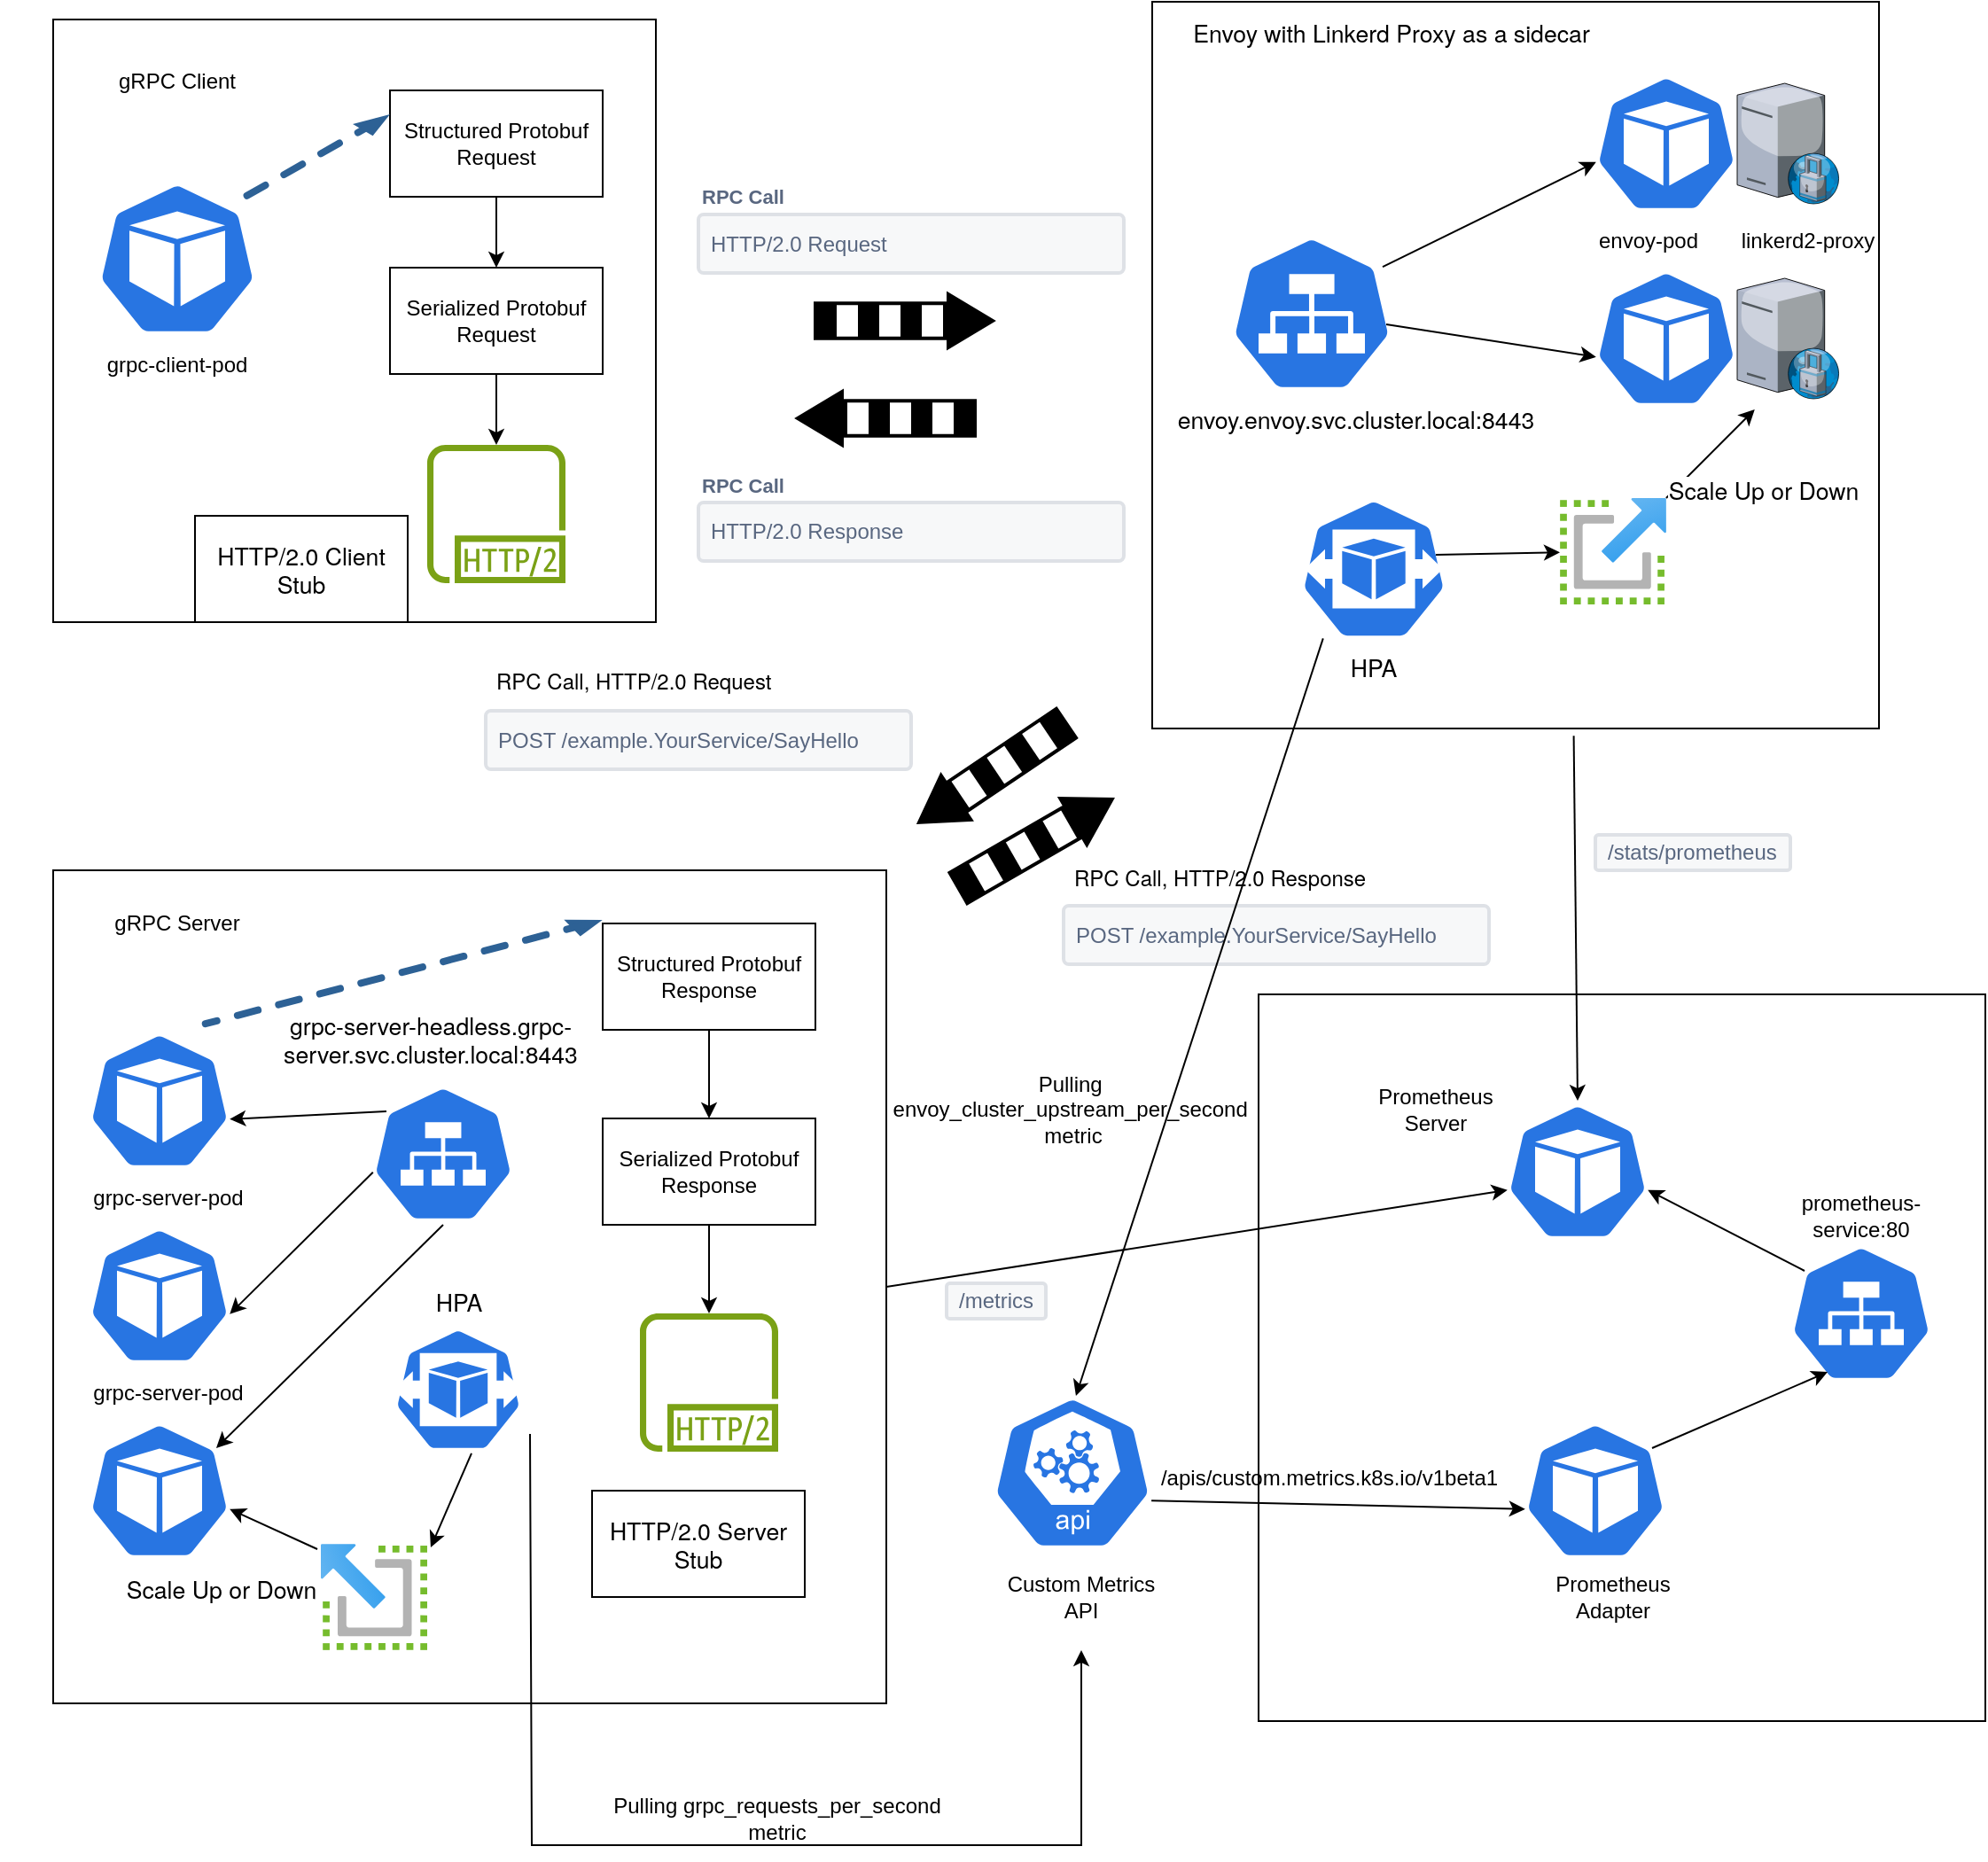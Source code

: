 <mxfile version="22.0.4" type="device">
  <diagram name="Page-1" id="N5Q_urzB3sijw5tgfWox">
    <mxGraphModel dx="1026" dy="655" grid="1" gridSize="10" guides="1" tooltips="1" connect="1" arrows="1" fold="1" page="1" pageScale="1" pageWidth="827" pageHeight="1169" math="0" shadow="0">
      <root>
        <mxCell id="0" />
        <mxCell id="1" parent="0" />
        <mxCell id="jXOrpQiIvjn3FiTN3Y6k-3" value="" style="whiteSpace=wrap;html=1;aspect=fixed;" vertex="1" parent="1">
          <mxGeometry x="50" y="60" width="340" height="340" as="geometry" />
        </mxCell>
        <mxCell id="jXOrpQiIvjn3FiTN3Y6k-4" value="gRPC Client" style="text;html=1;strokeColor=none;fillColor=none;align=center;verticalAlign=middle;whiteSpace=wrap;rounded=0;strokeWidth=4;" vertex="1" parent="1">
          <mxGeometry x="70" y="80" width="100" height="30" as="geometry" />
        </mxCell>
        <mxCell id="jXOrpQiIvjn3FiTN3Y6k-5" value="" style="sketch=0;html=1;dashed=0;whitespace=wrap;fillColor=#2875E2;strokeColor=#ffffff;points=[[0.005,0.63,0],[0.1,0.2,0],[0.9,0.2,0],[0.5,0,0],[0.995,0.63,0],[0.72,0.99,0],[0.5,1,0],[0.28,0.99,0]];verticalLabelPosition=bottom;align=center;verticalAlign=top;shape=mxgraph.kubernetes.icon;prIcon=pod" vertex="1" parent="1">
          <mxGeometry x="75" y="150" width="90" height="90" as="geometry" />
        </mxCell>
        <mxCell id="jXOrpQiIvjn3FiTN3Y6k-6" value="Structured Protobuf Request" style="rounded=0;whiteSpace=wrap;html=1;" vertex="1" parent="1">
          <mxGeometry x="240" y="100" width="120" height="60" as="geometry" />
        </mxCell>
        <mxCell id="jXOrpQiIvjn3FiTN3Y6k-15" value="" style="edgeStyle=orthogonalEdgeStyle;rounded=0;orthogonalLoop=1;jettySize=auto;html=1;" edge="1" parent="1" source="jXOrpQiIvjn3FiTN3Y6k-7" target="jXOrpQiIvjn3FiTN3Y6k-8">
          <mxGeometry relative="1" as="geometry" />
        </mxCell>
        <mxCell id="jXOrpQiIvjn3FiTN3Y6k-7" value="Serialized Protobuf Request" style="rounded=0;whiteSpace=wrap;html=1;" vertex="1" parent="1">
          <mxGeometry x="240" y="200" width="120" height="60" as="geometry" />
        </mxCell>
        <mxCell id="jXOrpQiIvjn3FiTN3Y6k-8" value="" style="sketch=0;outlineConnect=0;fontColor=#232F3E;gradientColor=none;fillColor=#7AA116;strokeColor=none;dashed=0;verticalLabelPosition=bottom;verticalAlign=top;align=center;html=1;fontSize=12;fontStyle=0;aspect=fixed;pointerEvents=1;shape=mxgraph.aws4.http2_protocol;" vertex="1" parent="1">
          <mxGeometry x="261" y="300" width="78" height="78" as="geometry" />
        </mxCell>
        <mxCell id="jXOrpQiIvjn3FiTN3Y6k-9" value="&lt;p style=&quot;-webkit-tap-highlight-color: transparent; box-sizing: border-box; margin: 0px; padding: 0px; font-family: &amp;quot;Helvetica Neue&amp;quot;, Helvetica, &amp;quot;PingFang SC&amp;quot;, &amp;quot;Hiragino Sans GB&amp;quot;, &amp;quot;Microsoft YaHei&amp;quot;, &amp;quot;\5 FAE8F6F96C59ED1&amp;quot;, Arial, sans-serif; background-color: rgb(255, 255, 255); line-height: 1.2; font-size: 10pt;&quot;&gt;HTTP/2.0 Client Stub&lt;/p&gt;" style="rounded=0;whiteSpace=wrap;html=1;" vertex="1" parent="1">
          <mxGeometry x="130" y="340" width="120" height="60" as="geometry" />
        </mxCell>
        <mxCell id="jXOrpQiIvjn3FiTN3Y6k-14" value="" style="endArrow=classic;html=1;rounded=0;exitX=0.5;exitY=1;exitDx=0;exitDy=0;" edge="1" parent="1" source="jXOrpQiIvjn3FiTN3Y6k-6" target="jXOrpQiIvjn3FiTN3Y6k-7">
          <mxGeometry width="50" height="50" relative="1" as="geometry">
            <mxPoint x="440" y="300" as="sourcePoint" />
            <mxPoint x="490" y="250" as="targetPoint" />
          </mxGeometry>
        </mxCell>
        <mxCell id="jXOrpQiIvjn3FiTN3Y6k-16" value="grpc-client-pod" style="text;html=1;strokeColor=none;fillColor=none;align=center;verticalAlign=middle;whiteSpace=wrap;rounded=0;strokeWidth=4;" vertex="1" parent="1">
          <mxGeometry x="70" y="240" width="100" height="30" as="geometry" />
        </mxCell>
        <mxCell id="jXOrpQiIvjn3FiTN3Y6k-17" value="" style="verticalLabelPosition=bottom;html=1;verticalAlign=top;strokeWidth=1;align=center;outlineConnect=0;dashed=0;outlineConnect=0;shape=mxgraph.aws3d.dashedEdge2;strokeColor=#2D6195;aspect=fixed;" vertex="1" parent="1">
          <mxGeometry x="158.29" y="113.46" width="81.71" height="46.54" as="geometry" />
        </mxCell>
        <mxCell id="jXOrpQiIvjn3FiTN3Y6k-18" value="" style="whiteSpace=wrap;html=1;aspect=fixed;" vertex="1" parent="1">
          <mxGeometry x="670" y="50" width="410" height="410" as="geometry" />
        </mxCell>
        <mxCell id="jXOrpQiIvjn3FiTN3Y6k-19" value="" style="verticalLabelPosition=bottom;html=1;verticalAlign=top;strokeWidth=2;shape=mxgraph.lean_mapping.push_arrow;" vertex="1" parent="1">
          <mxGeometry x="480" y="215" width="100" height="30" as="geometry" />
        </mxCell>
        <mxCell id="jXOrpQiIvjn3FiTN3Y6k-21" value="" style="verticalLabelPosition=bottom;html=1;verticalAlign=top;strokeWidth=2;shape=mxgraph.lean_mapping.push_arrow;rotation=-180;" vertex="1" parent="1">
          <mxGeometry x="470" y="270" width="100" height="30" as="geometry" />
        </mxCell>
        <mxCell id="jXOrpQiIvjn3FiTN3Y6k-22" value="" style="sketch=0;html=1;dashed=0;whitespace=wrap;fillColor=#2875E2;strokeColor=#ffffff;points=[[0.005,0.63,0],[0.1,0.2,0],[0.9,0.2,0],[0.5,0,0],[0.995,0.63,0],[0.72,0.99,0],[0.5,1,0],[0.28,0.99,0]];verticalLabelPosition=bottom;align=center;verticalAlign=top;shape=mxgraph.kubernetes.icon;prIcon=pod" vertex="1" parent="1">
          <mxGeometry x="920" y="90" width="80" height="80" as="geometry" />
        </mxCell>
        <mxCell id="jXOrpQiIvjn3FiTN3Y6k-24" value="" style="sketch=0;html=1;dashed=0;whitespace=wrap;fillColor=#2875E2;strokeColor=#ffffff;points=[[0.005,0.63,0],[0.1,0.2,0],[0.9,0.2,0],[0.5,0,0],[0.995,0.63,0],[0.72,0.99,0],[0.5,1,0],[0.28,0.99,0]];verticalLabelPosition=bottom;align=center;verticalAlign=top;shape=mxgraph.kubernetes.icon;prIcon=pod" vertex="1" parent="1">
          <mxGeometry x="920" y="200" width="80" height="80" as="geometry" />
        </mxCell>
        <mxCell id="jXOrpQiIvjn3FiTN3Y6k-25" value="" style="verticalLabelPosition=bottom;sketch=0;aspect=fixed;html=1;verticalAlign=top;strokeColor=none;align=center;outlineConnect=0;shape=mxgraph.citrix.proxy_server;" vertex="1" parent="1">
          <mxGeometry x="1000" y="96" width="57.8" height="68" as="geometry" />
        </mxCell>
        <mxCell id="jXOrpQiIvjn3FiTN3Y6k-26" value="" style="verticalLabelPosition=bottom;sketch=0;aspect=fixed;html=1;verticalAlign=top;strokeColor=none;align=center;outlineConnect=0;shape=mxgraph.citrix.proxy_server;" vertex="1" parent="1">
          <mxGeometry x="1000" y="206" width="57.8" height="68" as="geometry" />
        </mxCell>
        <mxCell id="jXOrpQiIvjn3FiTN3Y6k-27" value="envoy-pod" style="text;html=1;strokeColor=none;fillColor=none;align=center;verticalAlign=middle;whiteSpace=wrap;rounded=0;strokeWidth=4;" vertex="1" parent="1">
          <mxGeometry x="900" y="170" width="100" height="30" as="geometry" />
        </mxCell>
        <mxCell id="jXOrpQiIvjn3FiTN3Y6k-28" value="linkerd2-proxy" style="text;html=1;strokeColor=none;fillColor=none;align=center;verticalAlign=middle;whiteSpace=wrap;rounded=0;strokeWidth=4;" vertex="1" parent="1">
          <mxGeometry x="990" y="170" width="100" height="30" as="geometry" />
        </mxCell>
        <mxCell id="jXOrpQiIvjn3FiTN3Y6k-29" value="&lt;p style=&quot;-webkit-tap-highlight-color: transparent; box-sizing: border-box; margin: 0px; padding: 0px; font-family: &amp;quot;Helvetica Neue&amp;quot;, Helvetica, &amp;quot;PingFang SC&amp;quot;, &amp;quot;Hiragino Sans GB&amp;quot;, &amp;quot;Microsoft YaHei&amp;quot;, &amp;quot;\5 FAE8F6F96C59ED1&amp;quot;, Arial, sans-serif; background-color: rgb(255, 255, 255); line-height: 1.2; font-size: 10pt;&quot;&gt;Envoy with Linkerd Proxy as a sidecar&lt;/p&gt;&lt;div&gt;&lt;span style=&quot;-webkit-tap-highlight-color: transparent; box-sizing: border-box; font-family: Arial; font-size: 10pt;&quot;&gt;&lt;br&gt;&lt;/span&gt;&lt;/div&gt;" style="text;html=1;strokeColor=none;fillColor=none;align=center;verticalAlign=middle;whiteSpace=wrap;rounded=0;strokeWidth=4;" vertex="1" parent="1">
          <mxGeometry x="680" y="60" width="250" height="30" as="geometry" />
        </mxCell>
        <mxCell id="jXOrpQiIvjn3FiTN3Y6k-30" value="" style="sketch=0;html=1;dashed=0;whitespace=wrap;fillColor=#2875E2;strokeColor=#ffffff;points=[[0.005,0.63,0],[0.1,0.2,0],[0.9,0.2,0],[0.5,0,0],[0.995,0.63,0],[0.72,0.99,0],[0.5,1,0],[0.28,0.99,0]];verticalLabelPosition=bottom;align=center;verticalAlign=top;shape=mxgraph.kubernetes.icon;prIcon=svc" vertex="1" parent="1">
          <mxGeometry x="710" y="182" width="100" height="88" as="geometry" />
        </mxCell>
        <mxCell id="jXOrpQiIvjn3FiTN3Y6k-31" value="&lt;p style=&quot;-webkit-tap-highlight-color: transparent; box-sizing: border-box; margin: 0px; padding: 0px; font-family: &amp;quot;Helvetica Neue&amp;quot;, Helvetica, &amp;quot;PingFang SC&amp;quot;, &amp;quot;Hiragino Sans GB&amp;quot;, &amp;quot;Microsoft YaHei&amp;quot;, &amp;quot;\5 FAE8F6F96C59ED1&amp;quot;, Arial, sans-serif; background-color: rgb(255, 255, 255); line-height: 1.2; font-size: 10pt;&quot;&gt;envoy.envoy.svc.cluster.local:8443&lt;br&gt;&lt;/p&gt;" style="text;html=1;strokeColor=none;fillColor=none;align=center;verticalAlign=middle;whiteSpace=wrap;rounded=0;strokeWidth=4;" vertex="1" parent="1">
          <mxGeometry x="660" y="270" width="250" height="30" as="geometry" />
        </mxCell>
        <mxCell id="jXOrpQiIvjn3FiTN3Y6k-32" value="" style="sketch=0;html=1;dashed=0;whitespace=wrap;fillColor=#2875E2;strokeColor=#ffffff;points=[[0.005,0.63,0],[0.1,0.2,0],[0.9,0.2,0],[0.5,0,0],[0.995,0.63,0],[0.72,0.99,0],[0.5,1,0],[0.28,0.99,0]];verticalLabelPosition=bottom;align=center;verticalAlign=top;shape=mxgraph.kubernetes.icon;prIcon=hpa" vertex="1" parent="1">
          <mxGeometry x="730" y="330" width="130" height="80" as="geometry" />
        </mxCell>
        <mxCell id="jXOrpQiIvjn3FiTN3Y6k-33" value="&lt;p style=&quot;-webkit-tap-highlight-color: transparent; box-sizing: border-box; margin: 0px; padding: 0px; font-family: &amp;quot;Helvetica Neue&amp;quot;, Helvetica, &amp;quot;PingFang SC&amp;quot;, &amp;quot;Hiragino Sans GB&amp;quot;, &amp;quot;Microsoft YaHei&amp;quot;, &amp;quot;\5 FAE8F6F96C59ED1&amp;quot;, Arial, sans-serif; background-color: rgb(255, 255, 255); line-height: 1.2; font-size: 10pt;&quot;&gt;HPA&lt;br&gt;&lt;/p&gt;" style="text;html=1;strokeColor=none;fillColor=none;align=center;verticalAlign=middle;whiteSpace=wrap;rounded=0;strokeWidth=4;" vertex="1" parent="1">
          <mxGeometry x="670" y="410" width="250" height="30" as="geometry" />
        </mxCell>
        <mxCell id="jXOrpQiIvjn3FiTN3Y6k-34" value="" style="endArrow=classic;html=1;rounded=0;entryX=0.005;entryY=0.63;entryDx=0;entryDy=0;entryPerimeter=0;exitX=0.9;exitY=0.2;exitDx=0;exitDy=0;exitPerimeter=0;" edge="1" parent="1" source="jXOrpQiIvjn3FiTN3Y6k-30" target="jXOrpQiIvjn3FiTN3Y6k-22">
          <mxGeometry width="50" height="50" relative="1" as="geometry">
            <mxPoint x="820" y="190" as="sourcePoint" />
            <mxPoint x="870" y="140" as="targetPoint" />
          </mxGeometry>
        </mxCell>
        <mxCell id="jXOrpQiIvjn3FiTN3Y6k-35" value="" style="endArrow=classic;html=1;rounded=0;entryX=0.005;entryY=0.63;entryDx=0;entryDy=0;entryPerimeter=0;exitX=0.92;exitY=0.568;exitDx=0;exitDy=0;exitPerimeter=0;" edge="1" parent="1" source="jXOrpQiIvjn3FiTN3Y6k-30" target="jXOrpQiIvjn3FiTN3Y6k-24">
          <mxGeometry width="50" height="50" relative="1" as="geometry">
            <mxPoint x="820" y="209" as="sourcePoint" />
            <mxPoint x="930" y="150" as="targetPoint" />
          </mxGeometry>
        </mxCell>
        <mxCell id="jXOrpQiIvjn3FiTN3Y6k-36" value="" style="image;aspect=fixed;html=1;points=[];align=center;fontSize=12;image=img/lib/azure2/general/Scale.svg;" vertex="1" parent="1">
          <mxGeometry x="900" y="330" width="60" height="60" as="geometry" />
        </mxCell>
        <mxCell id="jXOrpQiIvjn3FiTN3Y6k-37" value="" style="endArrow=classic;html=1;rounded=0;exitX=0.769;exitY=0.4;exitDx=0;exitDy=0;exitPerimeter=0;" edge="1" parent="1" source="jXOrpQiIvjn3FiTN3Y6k-32" target="jXOrpQiIvjn3FiTN3Y6k-36">
          <mxGeometry width="50" height="50" relative="1" as="geometry">
            <mxPoint x="840" y="400" as="sourcePoint" />
            <mxPoint x="890" y="350" as="targetPoint" />
          </mxGeometry>
        </mxCell>
        <mxCell id="jXOrpQiIvjn3FiTN3Y6k-38" value="" style="endArrow=classic;html=1;rounded=0;entryX=0.829;entryY=0.561;entryDx=0;entryDy=0;entryPerimeter=0;" edge="1" parent="1" source="jXOrpQiIvjn3FiTN3Y6k-36" target="jXOrpQiIvjn3FiTN3Y6k-18">
          <mxGeometry width="50" height="50" relative="1" as="geometry">
            <mxPoint x="950" y="311" as="sourcePoint" />
            <mxPoint x="1020" y="310" as="targetPoint" />
          </mxGeometry>
        </mxCell>
        <mxCell id="jXOrpQiIvjn3FiTN3Y6k-39" value="&lt;p style=&quot;-webkit-tap-highlight-color: transparent; box-sizing: border-box; margin: 0px; padding: 0px; font-family: &amp;quot;Helvetica Neue&amp;quot;, Helvetica, &amp;quot;PingFang SC&amp;quot;, &amp;quot;Hiragino Sans GB&amp;quot;, &amp;quot;Microsoft YaHei&amp;quot;, &amp;quot;\5 FAE8F6F96C59ED1&amp;quot;, Arial, sans-serif; background-color: rgb(255, 255, 255); line-height: 1.2; font-size: 10pt;&quot;&gt;Scale Up or Down&lt;br&gt;&lt;/p&gt;" style="text;html=1;strokeColor=none;fillColor=none;align=center;verticalAlign=middle;whiteSpace=wrap;rounded=0;strokeWidth=4;" vertex="1" parent="1">
          <mxGeometry x="890" y="310" width="250" height="30" as="geometry" />
        </mxCell>
        <mxCell id="jXOrpQiIvjn3FiTN3Y6k-40" value="RPC Call" style="fillColor=none;strokeColor=none;html=1;fontSize=11;fontStyle=0;align=left;fontColor=#596780;fontStyle=1;fontSize=11" vertex="1" parent="1">
          <mxGeometry x="414" y="150" width="240" height="20" as="geometry" />
        </mxCell>
        <mxCell id="jXOrpQiIvjn3FiTN3Y6k-41" value="HTTP/2.0 Request" style="rounded=1;arcSize=9;fillColor=#F7F8F9;align=left;spacingLeft=5;strokeColor=#DEE1E6;html=1;strokeWidth=2;fontColor=#596780;fontSize=12" vertex="1" parent="1">
          <mxGeometry x="414" y="170" width="240" height="33" as="geometry" />
        </mxCell>
        <mxCell id="jXOrpQiIvjn3FiTN3Y6k-43" value="RPC Call" style="fillColor=none;strokeColor=none;html=1;fontSize=11;fontStyle=0;align=left;fontColor=#596780;fontStyle=1;fontSize=11" vertex="1" parent="1">
          <mxGeometry x="414" y="312.5" width="240" height="20" as="geometry" />
        </mxCell>
        <mxCell id="jXOrpQiIvjn3FiTN3Y6k-44" value="HTTP/2.0 Response" style="rounded=1;arcSize=9;fillColor=#F7F8F9;align=left;spacingLeft=5;strokeColor=#DEE1E6;html=1;strokeWidth=2;fontColor=#596780;fontSize=12" vertex="1" parent="1">
          <mxGeometry x="414" y="332.5" width="240" height="33" as="geometry" />
        </mxCell>
        <mxCell id="jXOrpQiIvjn3FiTN3Y6k-45" value="" style="whiteSpace=wrap;html=1;aspect=fixed;" vertex="1" parent="1">
          <mxGeometry x="50" y="540" width="470" height="470" as="geometry" />
        </mxCell>
        <mxCell id="jXOrpQiIvjn3FiTN3Y6k-46" value="" style="verticalLabelPosition=bottom;html=1;verticalAlign=top;strokeWidth=2;shape=mxgraph.lean_mapping.push_arrow;rotation=-214;" vertex="1" parent="1">
          <mxGeometry x="530" y="470" width="100" height="30" as="geometry" />
        </mxCell>
        <mxCell id="jXOrpQiIvjn3FiTN3Y6k-47" value="" style="verticalLabelPosition=bottom;html=1;verticalAlign=top;strokeWidth=2;shape=mxgraph.lean_mapping.push_arrow;rotation=-30;" vertex="1" parent="1">
          <mxGeometry x="554" y="510" width="100" height="30" as="geometry" />
        </mxCell>
        <mxCell id="jXOrpQiIvjn3FiTN3Y6k-48" value="&lt;p style=&quot;-webkit-tap-highlight-color: transparent; box-sizing: border-box; margin: 0px 4px; padding: 0px; color: rgb(0, 0, 0); font-family: &amp;quot;Helvetica Neue&amp;quot;, Helvetica, &amp;quot;PingFang SC&amp;quot;, &amp;quot;Hiragino Sans GB&amp;quot;, &amp;quot;Microsoft YaHei&amp;quot;, &amp;quot;\5 FAE8F6F96C59ED1&amp;quot;, Arial, sans-serif; font-weight: 400; background-color: rgb(255, 255, 255); text-align: center; line-height: 1.2; font-size: 9pt;&quot;&gt;RPC Call, HTTP/2.0 Request&lt;/p&gt;&lt;div&gt;&lt;span style=&quot;-webkit-tap-highlight-color: transparent; box-sizing: border-box; font-family: Arial; font-size: 9pt;&quot;&gt;&lt;br&gt;&lt;/span&gt;&lt;/div&gt;" style="fillColor=none;strokeColor=none;html=1;fontSize=11;fontStyle=0;align=left;fontColor=#596780;fontStyle=1;fontSize=11" vertex="1" parent="1">
          <mxGeometry x="294" y="430" width="240" height="20" as="geometry" />
        </mxCell>
        <mxCell id="jXOrpQiIvjn3FiTN3Y6k-49" value="POST /example.YourService/SayHello" style="rounded=1;arcSize=9;fillColor=#F7F8F9;align=left;spacingLeft=5;strokeColor=#DEE1E6;html=1;strokeWidth=2;fontColor=#596780;fontSize=12" vertex="1" parent="1">
          <mxGeometry x="294" y="450" width="240" height="33" as="geometry" />
        </mxCell>
        <mxCell id="jXOrpQiIvjn3FiTN3Y6k-50" value="&lt;p style=&quot;border-color: var(--border-color); -webkit-tap-highlight-color: transparent; box-sizing: border-box; margin: 0px 4px; padding: 0px; color: rgb(0, 0, 0); font-family: &amp;quot;Helvetica Neue&amp;quot;, Helvetica, &amp;quot;PingFang SC&amp;quot;, &amp;quot;Hiragino Sans GB&amp;quot;, &amp;quot;Microsoft YaHei&amp;quot;, &amp;quot;\5 FAE8F6F96C59ED1&amp;quot;, Arial, sans-serif; font-weight: 400; background-color: rgb(255, 255, 255); text-align: center; line-height: 1.2; font-size: 9pt;&quot;&gt;RPC Call, HTTP/2.0 Response&lt;/p&gt;&lt;div&gt;&lt;br&gt;&lt;/div&gt;" style="fillColor=none;strokeColor=none;html=1;fontSize=11;fontStyle=0;align=left;fontColor=#596780;fontStyle=1;fontSize=11" vertex="1" parent="1">
          <mxGeometry x="620" y="540" width="240" height="20" as="geometry" />
        </mxCell>
        <mxCell id="jXOrpQiIvjn3FiTN3Y6k-51" value="POST /example.YourService/SayHello" style="rounded=1;arcSize=9;fillColor=#F7F8F9;align=left;spacingLeft=5;strokeColor=#DEE1E6;html=1;strokeWidth=2;fontColor=#596780;fontSize=12" vertex="1" parent="1">
          <mxGeometry x="620" y="560" width="240" height="33" as="geometry" />
        </mxCell>
        <mxCell id="jXOrpQiIvjn3FiTN3Y6k-52" value="" style="sketch=0;html=1;dashed=0;whitespace=wrap;fillColor=#2875E2;strokeColor=#ffffff;points=[[0.005,0.63,0],[0.1,0.2,0],[0.9,0.2,0],[0.5,0,0],[0.995,0.63,0],[0.72,0.99,0],[0.5,1,0],[0.28,0.99,0]];verticalLabelPosition=bottom;align=center;verticalAlign=top;shape=mxgraph.kubernetes.icon;prIcon=pod" vertex="1" parent="1">
          <mxGeometry x="70" y="630" width="80" height="80" as="geometry" />
        </mxCell>
        <mxCell id="jXOrpQiIvjn3FiTN3Y6k-53" value="" style="sketch=0;html=1;dashed=0;whitespace=wrap;fillColor=#2875E2;strokeColor=#ffffff;points=[[0.005,0.63,0],[0.1,0.2,0],[0.9,0.2,0],[0.5,0,0],[0.995,0.63,0],[0.72,0.99,0],[0.5,1,0],[0.28,0.99,0]];verticalLabelPosition=bottom;align=center;verticalAlign=top;shape=mxgraph.kubernetes.icon;prIcon=pod" vertex="1" parent="1">
          <mxGeometry x="70" y="850" width="80" height="80" as="geometry" />
        </mxCell>
        <mxCell id="jXOrpQiIvjn3FiTN3Y6k-54" value="" style="sketch=0;html=1;dashed=0;whitespace=wrap;fillColor=#2875E2;strokeColor=#ffffff;points=[[0.005,0.63,0],[0.1,0.2,0],[0.9,0.2,0],[0.5,0,0],[0.995,0.63,0],[0.72,0.99,0],[0.5,1,0],[0.28,0.99,0]];verticalLabelPosition=bottom;align=center;verticalAlign=top;shape=mxgraph.kubernetes.icon;prIcon=pod" vertex="1" parent="1">
          <mxGeometry x="70" y="740" width="80" height="80" as="geometry" />
        </mxCell>
        <mxCell id="jXOrpQiIvjn3FiTN3Y6k-55" value="gRPC Server" style="text;html=1;strokeColor=none;fillColor=none;align=center;verticalAlign=middle;whiteSpace=wrap;rounded=0;strokeWidth=4;" vertex="1" parent="1">
          <mxGeometry x="70" y="555" width="100" height="30" as="geometry" />
        </mxCell>
        <mxCell id="jXOrpQiIvjn3FiTN3Y6k-56" value="grpc-server-pod" style="text;html=1;strokeColor=none;fillColor=none;align=center;verticalAlign=middle;whiteSpace=wrap;rounded=0;strokeWidth=4;" vertex="1" parent="1">
          <mxGeometry x="65" y="710" width="100" height="30" as="geometry" />
        </mxCell>
        <mxCell id="jXOrpQiIvjn3FiTN3Y6k-57" value="grpc-server-pod" style="text;html=1;strokeColor=none;fillColor=none;align=center;verticalAlign=middle;whiteSpace=wrap;rounded=0;strokeWidth=4;" vertex="1" parent="1">
          <mxGeometry x="65" y="820" width="100" height="30" as="geometry" />
        </mxCell>
        <mxCell id="jXOrpQiIvjn3FiTN3Y6k-58" value="" style="sketch=0;html=1;dashed=0;whitespace=wrap;fillColor=#2875E2;strokeColor=#ffffff;points=[[0.005,0.63,0],[0.1,0.2,0],[0.9,0.2,0],[0.5,0,0],[0.995,0.63,0],[0.72,0.99,0],[0.5,1,0],[0.28,0.99,0]];verticalLabelPosition=bottom;align=center;verticalAlign=top;shape=mxgraph.kubernetes.icon;prIcon=svc" vertex="1" parent="1">
          <mxGeometry x="230" y="660" width="80" height="80" as="geometry" />
        </mxCell>
        <mxCell id="jXOrpQiIvjn3FiTN3Y6k-59" value="&lt;p style=&quot;-webkit-tap-highlight-color: transparent; box-sizing: border-box; margin: 0px; padding: 0px; font-family: &amp;quot;Helvetica Neue&amp;quot;, Helvetica, &amp;quot;PingFang SC&amp;quot;, &amp;quot;Hiragino Sans GB&amp;quot;, &amp;quot;Microsoft YaHei&amp;quot;, &amp;quot;\5 FAE8F6F96C59ED1&amp;quot;, Arial, sans-serif; background-color: rgb(255, 255, 255); line-height: 1.2; font-size: 10pt;&quot;&gt;grpc-server-headless.grpc-server.svc.cluster.local:8443&lt;br&gt;&lt;/p&gt;" style="text;html=1;strokeColor=none;fillColor=none;align=center;verticalAlign=middle;whiteSpace=wrap;rounded=0;strokeWidth=4;" vertex="1" parent="1">
          <mxGeometry x="158.29" y="620" width="210" height="30" as="geometry" />
        </mxCell>
        <mxCell id="jXOrpQiIvjn3FiTN3Y6k-60" value="" style="endArrow=classic;html=1;rounded=0;exitX=0.005;exitY=0.63;exitDx=0;exitDy=0;exitPerimeter=0;entryX=0.995;entryY=0.63;entryDx=0;entryDy=0;entryPerimeter=0;" edge="1" parent="1" source="jXOrpQiIvjn3FiTN3Y6k-58" target="jXOrpQiIvjn3FiTN3Y6k-54">
          <mxGeometry width="50" height="50" relative="1" as="geometry">
            <mxPoint x="180" y="790" as="sourcePoint" />
            <mxPoint x="230" y="740" as="targetPoint" />
          </mxGeometry>
        </mxCell>
        <mxCell id="jXOrpQiIvjn3FiTN3Y6k-61" value="" style="endArrow=classic;html=1;rounded=0;exitX=0.1;exitY=0.2;exitDx=0;exitDy=0;exitPerimeter=0;entryX=0.995;entryY=0.63;entryDx=0;entryDy=0;entryPerimeter=0;" edge="1" parent="1" source="jXOrpQiIvjn3FiTN3Y6k-58" target="jXOrpQiIvjn3FiTN3Y6k-52">
          <mxGeometry width="50" height="50" relative="1" as="geometry">
            <mxPoint x="250" y="810" as="sourcePoint" />
            <mxPoint x="160" y="800" as="targetPoint" />
          </mxGeometry>
        </mxCell>
        <mxCell id="jXOrpQiIvjn3FiTN3Y6k-62" value="" style="endArrow=classic;html=1;rounded=0;exitX=0.5;exitY=1;exitDx=0;exitDy=0;entryX=0.9;entryY=0.2;entryDx=0;entryDy=0;entryPerimeter=0;exitPerimeter=0;" edge="1" parent="1" source="jXOrpQiIvjn3FiTN3Y6k-58" target="jXOrpQiIvjn3FiTN3Y6k-53">
          <mxGeometry width="50" height="50" relative="1" as="geometry">
            <mxPoint x="268" y="956" as="sourcePoint" />
            <mxPoint x="170" y="870" as="targetPoint" />
          </mxGeometry>
        </mxCell>
        <mxCell id="jXOrpQiIvjn3FiTN3Y6k-63" value="Structured Protobuf Response" style="rounded=0;whiteSpace=wrap;html=1;" vertex="1" parent="1">
          <mxGeometry x="360" y="570" width="120" height="60" as="geometry" />
        </mxCell>
        <mxCell id="jXOrpQiIvjn3FiTN3Y6k-70" value="" style="edgeStyle=orthogonalEdgeStyle;rounded=0;orthogonalLoop=1;jettySize=auto;html=1;" edge="1" parent="1" source="jXOrpQiIvjn3FiTN3Y6k-66" target="jXOrpQiIvjn3FiTN3Y6k-67">
          <mxGeometry relative="1" as="geometry" />
        </mxCell>
        <mxCell id="jXOrpQiIvjn3FiTN3Y6k-66" value="Serialized Protobuf Response" style="rounded=0;whiteSpace=wrap;html=1;" vertex="1" parent="1">
          <mxGeometry x="360" y="680" width="120" height="60" as="geometry" />
        </mxCell>
        <mxCell id="jXOrpQiIvjn3FiTN3Y6k-67" value="" style="sketch=0;outlineConnect=0;fontColor=#232F3E;gradientColor=none;fillColor=#7AA116;strokeColor=none;dashed=0;verticalLabelPosition=bottom;verticalAlign=top;align=center;html=1;fontSize=12;fontStyle=0;aspect=fixed;pointerEvents=1;shape=mxgraph.aws4.http2_protocol;" vertex="1" parent="1">
          <mxGeometry x="381" y="790" width="78" height="78" as="geometry" />
        </mxCell>
        <mxCell id="jXOrpQiIvjn3FiTN3Y6k-68" value="&lt;p style=&quot;-webkit-tap-highlight-color: transparent; box-sizing: border-box; margin: 0px; padding: 0px; font-family: &amp;quot;Helvetica Neue&amp;quot;, Helvetica, &amp;quot;PingFang SC&amp;quot;, &amp;quot;Hiragino Sans GB&amp;quot;, &amp;quot;Microsoft YaHei&amp;quot;, &amp;quot;\5 FAE8F6F96C59ED1&amp;quot;, Arial, sans-serif; background-color: rgb(255, 255, 255); line-height: 1.2; font-size: 10pt;&quot;&gt;HTTP/2.0 Server Stub&lt;/p&gt;" style="rounded=0;whiteSpace=wrap;html=1;" vertex="1" parent="1">
          <mxGeometry x="354" y="890" width="120" height="60" as="geometry" />
        </mxCell>
        <mxCell id="jXOrpQiIvjn3FiTN3Y6k-69" value="" style="endArrow=classic;html=1;rounded=0;exitX=0.5;exitY=1;exitDx=0;exitDy=0;entryX=0.5;entryY=0;entryDx=0;entryDy=0;" edge="1" parent="1" source="jXOrpQiIvjn3FiTN3Y6k-63" target="jXOrpQiIvjn3FiTN3Y6k-66">
          <mxGeometry width="50" height="50" relative="1" as="geometry">
            <mxPoint x="510" y="700" as="sourcePoint" />
            <mxPoint x="560" y="650" as="targetPoint" />
          </mxGeometry>
        </mxCell>
        <mxCell id="jXOrpQiIvjn3FiTN3Y6k-71" value="" style="sketch=0;html=1;dashed=0;whitespace=wrap;fillColor=#2875E2;strokeColor=#ffffff;points=[[0.005,0.63,0],[0.1,0.2,0],[0.9,0.2,0],[0.5,0,0],[0.995,0.63,0],[0.72,0.99,0],[0.5,1,0],[0.28,0.99,0]];verticalLabelPosition=bottom;align=center;verticalAlign=top;shape=mxgraph.kubernetes.icon;prIcon=hpa" vertex="1" parent="1">
          <mxGeometry x="218" y="798" width="121" height="70" as="geometry" />
        </mxCell>
        <mxCell id="jXOrpQiIvjn3FiTN3Y6k-72" value="&lt;p style=&quot;-webkit-tap-highlight-color: transparent; box-sizing: border-box; margin: 0px; padding: 0px; font-family: &amp;quot;Helvetica Neue&amp;quot;, Helvetica, &amp;quot;PingFang SC&amp;quot;, &amp;quot;Hiragino Sans GB&amp;quot;, &amp;quot;Microsoft YaHei&amp;quot;, &amp;quot;\5 FAE8F6F96C59ED1&amp;quot;, Arial, sans-serif; background-color: rgb(255, 255, 255); line-height: 1.2; font-size: 10pt;&quot;&gt;HPA&lt;br&gt;&lt;/p&gt;" style="text;html=1;strokeColor=none;fillColor=none;align=center;verticalAlign=middle;whiteSpace=wrap;rounded=0;strokeWidth=4;" vertex="1" parent="1">
          <mxGeometry x="153.5" y="768" width="250" height="30" as="geometry" />
        </mxCell>
        <mxCell id="jXOrpQiIvjn3FiTN3Y6k-73" value="" style="image;aspect=fixed;html=1;points=[];align=center;fontSize=12;image=img/lib/azure2/general/Scale.svg;rotation=-90;" vertex="1" parent="1">
          <mxGeometry x="201" y="920" width="60" height="60" as="geometry" />
        </mxCell>
        <mxCell id="jXOrpQiIvjn3FiTN3Y6k-74" value="&lt;p style=&quot;-webkit-tap-highlight-color: transparent; box-sizing: border-box; margin: 0px; padding: 0px; font-family: &amp;quot;Helvetica Neue&amp;quot;, Helvetica, &amp;quot;PingFang SC&amp;quot;, &amp;quot;Hiragino Sans GB&amp;quot;, &amp;quot;Microsoft YaHei&amp;quot;, &amp;quot;\5 FAE8F6F96C59ED1&amp;quot;, Arial, sans-serif; background-color: rgb(255, 255, 255); line-height: 1.2; font-size: 10pt;&quot;&gt;Scale Up or Down&lt;br&gt;&lt;/p&gt;" style="text;html=1;strokeColor=none;fillColor=none;align=center;verticalAlign=middle;whiteSpace=wrap;rounded=0;strokeWidth=4;" vertex="1" parent="1">
          <mxGeometry x="20" y="930" width="250" height="30" as="geometry" />
        </mxCell>
        <mxCell id="jXOrpQiIvjn3FiTN3Y6k-75" value="" style="endArrow=classic;html=1;rounded=0;exitX=0.95;exitY=-0.033;exitDx=0;exitDy=0;exitPerimeter=0;entryX=0.995;entryY=0.63;entryDx=0;entryDy=0;entryPerimeter=0;" edge="1" parent="1" source="jXOrpQiIvjn3FiTN3Y6k-73" target="jXOrpQiIvjn3FiTN3Y6k-53">
          <mxGeometry width="50" height="50" relative="1" as="geometry">
            <mxPoint x="220" y="770" as="sourcePoint" />
            <mxPoint x="270" y="720" as="targetPoint" />
          </mxGeometry>
        </mxCell>
        <mxCell id="jXOrpQiIvjn3FiTN3Y6k-76" value="" style="endArrow=classic;html=1;rounded=0;exitX=0.562;exitY=1.014;exitDx=0;exitDy=0;exitPerimeter=0;entryX=0.967;entryY=1.033;entryDx=0;entryDy=0;entryPerimeter=0;" edge="1" parent="1" source="jXOrpQiIvjn3FiTN3Y6k-71" target="jXOrpQiIvjn3FiTN3Y6k-73">
          <mxGeometry width="50" height="50" relative="1" as="geometry">
            <mxPoint x="209" y="933" as="sourcePoint" />
            <mxPoint x="160" y="910" as="targetPoint" />
          </mxGeometry>
        </mxCell>
        <mxCell id="jXOrpQiIvjn3FiTN3Y6k-77" value="" style="verticalLabelPosition=bottom;html=1;verticalAlign=top;strokeWidth=1;align=center;outlineConnect=0;dashed=0;outlineConnect=0;shape=mxgraph.aws3d.dashedEdge2;strokeColor=#2D6195;aspect=fixed;rotation=15;" vertex="1" parent="1">
          <mxGeometry x="147.29" y="540" width="201.19" height="114.59" as="geometry" />
        </mxCell>
        <mxCell id="jXOrpQiIvjn3FiTN3Y6k-78" value="" style="whiteSpace=wrap;html=1;aspect=fixed;" vertex="1" parent="1">
          <mxGeometry x="730" y="610" width="410" height="410" as="geometry" />
        </mxCell>
        <mxCell id="jXOrpQiIvjn3FiTN3Y6k-79" value="" style="sketch=0;html=1;dashed=0;whitespace=wrap;fillColor=#2875E2;strokeColor=#ffffff;points=[[0.005,0.63,0],[0.1,0.2,0],[0.9,0.2,0],[0.5,0,0],[0.995,0.63,0],[0.72,0.99,0],[0.5,1,0],[0.28,0.99,0]];verticalLabelPosition=bottom;align=center;verticalAlign=top;shape=mxgraph.kubernetes.icon;prIcon=pod" vertex="1" parent="1">
          <mxGeometry x="870" y="670" width="80" height="80" as="geometry" />
        </mxCell>
        <mxCell id="jXOrpQiIvjn3FiTN3Y6k-80" value="" style="sketch=0;html=1;dashed=0;whitespace=wrap;fillColor=#2875E2;strokeColor=#ffffff;points=[[0.005,0.63,0],[0.1,0.2,0],[0.9,0.2,0],[0.5,0,0],[0.995,0.63,0],[0.72,0.99,0],[0.5,1,0],[0.28,0.99,0]];verticalLabelPosition=bottom;align=center;verticalAlign=top;shape=mxgraph.kubernetes.icon;prIcon=pod" vertex="1" parent="1">
          <mxGeometry x="880" y="850" width="80" height="80" as="geometry" />
        </mxCell>
        <mxCell id="jXOrpQiIvjn3FiTN3Y6k-81" value="Prometheus Server" style="text;html=1;strokeColor=none;fillColor=none;align=center;verticalAlign=middle;whiteSpace=wrap;rounded=0;strokeWidth=4;" vertex="1" parent="1">
          <mxGeometry x="780" y="660" width="100" height="30" as="geometry" />
        </mxCell>
        <mxCell id="jXOrpQiIvjn3FiTN3Y6k-82" value="Prometheus Adapter" style="text;html=1;strokeColor=none;fillColor=none;align=center;verticalAlign=middle;whiteSpace=wrap;rounded=0;strokeWidth=4;" vertex="1" parent="1">
          <mxGeometry x="880" y="935" width="100" height="30" as="geometry" />
        </mxCell>
        <mxCell id="jXOrpQiIvjn3FiTN3Y6k-83" value="" style="sketch=0;html=1;dashed=0;whitespace=wrap;fillColor=#2875E2;strokeColor=#ffffff;points=[[0.005,0.63,0],[0.1,0.2,0],[0.9,0.2,0],[0.5,0,0],[0.995,0.63,0],[0.72,0.99,0],[0.5,1,0],[0.28,0.99,0]];verticalLabelPosition=bottom;align=center;verticalAlign=top;shape=mxgraph.kubernetes.icon;prIcon=svc" vertex="1" parent="1">
          <mxGeometry x="1030" y="750" width="80" height="80" as="geometry" />
        </mxCell>
        <mxCell id="jXOrpQiIvjn3FiTN3Y6k-84" value="prometheus-service:80" style="text;html=1;strokeColor=none;fillColor=none;align=center;verticalAlign=middle;whiteSpace=wrap;rounded=0;strokeWidth=4;" vertex="1" parent="1">
          <mxGeometry x="1020" y="720" width="100" height="30" as="geometry" />
        </mxCell>
        <mxCell id="jXOrpQiIvjn3FiTN3Y6k-85" value="" style="endArrow=classic;html=1;rounded=0;exitX=0.1;exitY=0.2;exitDx=0;exitDy=0;exitPerimeter=0;entryX=0.995;entryY=0.63;entryDx=0;entryDy=0;entryPerimeter=0;" edge="1" parent="1" source="jXOrpQiIvjn3FiTN3Y6k-83" target="jXOrpQiIvjn3FiTN3Y6k-79">
          <mxGeometry width="50" height="50" relative="1" as="geometry">
            <mxPoint x="950" y="750" as="sourcePoint" />
            <mxPoint x="1000" y="700" as="targetPoint" />
          </mxGeometry>
        </mxCell>
        <mxCell id="jXOrpQiIvjn3FiTN3Y6k-86" value="" style="endArrow=classic;html=1;rounded=0;exitX=0.9;exitY=0.2;exitDx=0;exitDy=0;exitPerimeter=0;entryX=0.263;entryY=0.913;entryDx=0;entryDy=0;entryPerimeter=0;" edge="1" parent="1" source="jXOrpQiIvjn3FiTN3Y6k-80" target="jXOrpQiIvjn3FiTN3Y6k-83">
          <mxGeometry width="50" height="50" relative="1" as="geometry">
            <mxPoint x="1023" y="872" as="sourcePoint" />
            <mxPoint x="935" y="826" as="targetPoint" />
          </mxGeometry>
        </mxCell>
        <mxCell id="jXOrpQiIvjn3FiTN3Y6k-94" value="" style="endArrow=classic;html=1;rounded=0;entryX=0.005;entryY=0.63;entryDx=0;entryDy=0;entryPerimeter=0;exitX=1;exitY=0.5;exitDx=0;exitDy=0;" edge="1" parent="1" source="jXOrpQiIvjn3FiTN3Y6k-45" target="jXOrpQiIvjn3FiTN3Y6k-79">
          <mxGeometry width="50" height="50" relative="1" as="geometry">
            <mxPoint x="520" y="860" as="sourcePoint" />
            <mxPoint x="570" y="810" as="targetPoint" />
          </mxGeometry>
        </mxCell>
        <mxCell id="jXOrpQiIvjn3FiTN3Y6k-95" value="/metrics" style="rounded=1;arcSize=9;fillColor=#F7F8F9;align=left;spacingLeft=5;strokeColor=#DEE1E6;html=1;strokeWidth=2;fontColor=#596780;fontSize=12" vertex="1" parent="1">
          <mxGeometry x="554" y="773" width="56" height="20" as="geometry" />
        </mxCell>
        <mxCell id="jXOrpQiIvjn3FiTN3Y6k-96" value="" style="endArrow=classic;html=1;rounded=0;entryX=0.5;entryY=0;entryDx=0;entryDy=0;entryPerimeter=0;exitX=0.58;exitY=1.01;exitDx=0;exitDy=0;exitPerimeter=0;" edge="1" parent="1" source="jXOrpQiIvjn3FiTN3Y6k-18" target="jXOrpQiIvjn3FiTN3Y6k-79">
          <mxGeometry width="50" height="50" relative="1" as="geometry">
            <mxPoint x="530" y="785" as="sourcePoint" />
            <mxPoint x="880" y="730" as="targetPoint" />
          </mxGeometry>
        </mxCell>
        <mxCell id="jXOrpQiIvjn3FiTN3Y6k-97" value="/stats/prometheus" style="rounded=1;arcSize=9;fillColor=#F7F8F9;align=left;spacingLeft=5;strokeColor=#DEE1E6;html=1;strokeWidth=2;fontColor=#596780;fontSize=12" vertex="1" parent="1">
          <mxGeometry x="920" y="520" width="110" height="20" as="geometry" />
        </mxCell>
        <mxCell id="jXOrpQiIvjn3FiTN3Y6k-98" value="" style="sketch=0;html=1;dashed=0;whitespace=wrap;fillColor=#2875E2;strokeColor=#ffffff;points=[[0.005,0.63,0],[0.1,0.2,0],[0.9,0.2,0],[0.5,0,0],[0.995,0.63,0],[0.72,0.99,0],[0.5,1,0],[0.28,0.99,0]];verticalLabelPosition=bottom;align=center;verticalAlign=top;shape=mxgraph.kubernetes.icon;prIcon=api" vertex="1" parent="1">
          <mxGeometry x="580" y="820" width="90" height="120" as="geometry" />
        </mxCell>
        <mxCell id="jXOrpQiIvjn3FiTN3Y6k-99" value="Custom Metrics API" style="text;html=1;strokeColor=none;fillColor=none;align=center;verticalAlign=middle;whiteSpace=wrap;rounded=0;strokeWidth=4;" vertex="1" parent="1">
          <mxGeometry x="580" y="935" width="100" height="30" as="geometry" />
        </mxCell>
        <mxCell id="jXOrpQiIvjn3FiTN3Y6k-100" value="" style="endArrow=classic;html=1;rounded=0;exitX=0.28;exitY=0.99;exitDx=0;exitDy=0;exitPerimeter=0;entryX=0.522;entryY=0.138;entryDx=0;entryDy=0;entryPerimeter=0;" edge="1" parent="1" source="jXOrpQiIvjn3FiTN3Y6k-32" target="jXOrpQiIvjn3FiTN3Y6k-98">
          <mxGeometry width="50" height="50" relative="1" as="geometry">
            <mxPoint x="556.002" y="651.44" as="sourcePoint" />
            <mxPoint x="827.46" y="698.57" as="targetPoint" />
          </mxGeometry>
        </mxCell>
        <mxCell id="jXOrpQiIvjn3FiTN3Y6k-101" value="" style="endArrow=classic;html=1;rounded=0;exitX=0.752;exitY=0.721;exitDx=0;exitDy=0;exitPerimeter=0;" edge="1" parent="1">
          <mxGeometry width="50" height="50" relative="1" as="geometry">
            <mxPoint x="319" y="858" as="sourcePoint" />
            <mxPoint x="630" y="980" as="targetPoint" />
            <Array as="points">
              <mxPoint x="320" y="1090" />
              <mxPoint x="630" y="1090" />
            </Array>
          </mxGeometry>
        </mxCell>
        <mxCell id="jXOrpQiIvjn3FiTN3Y6k-102" value="Pulling&amp;nbsp;grpc_requests_per_second metric" style="text;html=1;strokeColor=none;fillColor=none;align=center;verticalAlign=middle;whiteSpace=wrap;rounded=0;strokeWidth=4;" vertex="1" parent="1">
          <mxGeometry x="360" y="1060" width="196.5" height="30" as="geometry" />
        </mxCell>
        <mxCell id="jXOrpQiIvjn3FiTN3Y6k-103" value="Pulling&amp;nbsp;&lt;br&gt;envoy_cluster_upstream_per_second&lt;span style=&quot;background-color: initial;&quot;&gt;&amp;nbsp;&lt;br&gt;metric&lt;/span&gt;" style="text;html=1;strokeColor=none;fillColor=none;align=center;verticalAlign=middle;whiteSpace=wrap;rounded=0;strokeWidth=4;" vertex="1" parent="1">
          <mxGeometry x="546.75" y="640" width="156.5" height="70" as="geometry" />
        </mxCell>
        <mxCell id="jXOrpQiIvjn3FiTN3Y6k-105" value="" style="endArrow=classic;html=1;rounded=0;exitX=0.995;exitY=0.63;exitDx=0;exitDy=0;exitPerimeter=0;entryX=0.005;entryY=0.63;entryDx=0;entryDy=0;entryPerimeter=0;" edge="1" parent="1" source="jXOrpQiIvjn3FiTN3Y6k-98" target="jXOrpQiIvjn3FiTN3Y6k-80">
          <mxGeometry width="50" height="50" relative="1" as="geometry">
            <mxPoint x="640" y="850" as="sourcePoint" />
            <mxPoint x="690" y="800" as="targetPoint" />
          </mxGeometry>
        </mxCell>
        <mxCell id="jXOrpQiIvjn3FiTN3Y6k-106" value="/apis/custom.metrics.k8s.io/v1beta1" style="text;html=1;strokeColor=none;fillColor=none;align=center;verticalAlign=middle;whiteSpace=wrap;rounded=0;strokeWidth=4;" vertex="1" parent="1">
          <mxGeometry x="720" y="868" width="100" height="30" as="geometry" />
        </mxCell>
      </root>
    </mxGraphModel>
  </diagram>
</mxfile>
